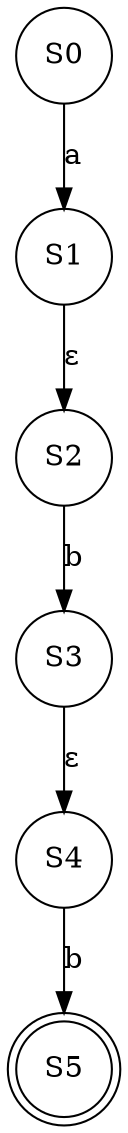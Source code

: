 digraph {
	S0 [shape=circle]
	S0 -> S1 [label=a]
	S1 [shape=circle]
	S1 -> S2 [label="ε"]
	S2 [shape=circle]
	S2 -> S3 [label=b]
	S3 [shape=circle]
	S3 -> S4 [label="ε"]
	S4 [shape=circle]
	S4 -> S5 [label=b]
	S5 [shape=doublecircle]
}
